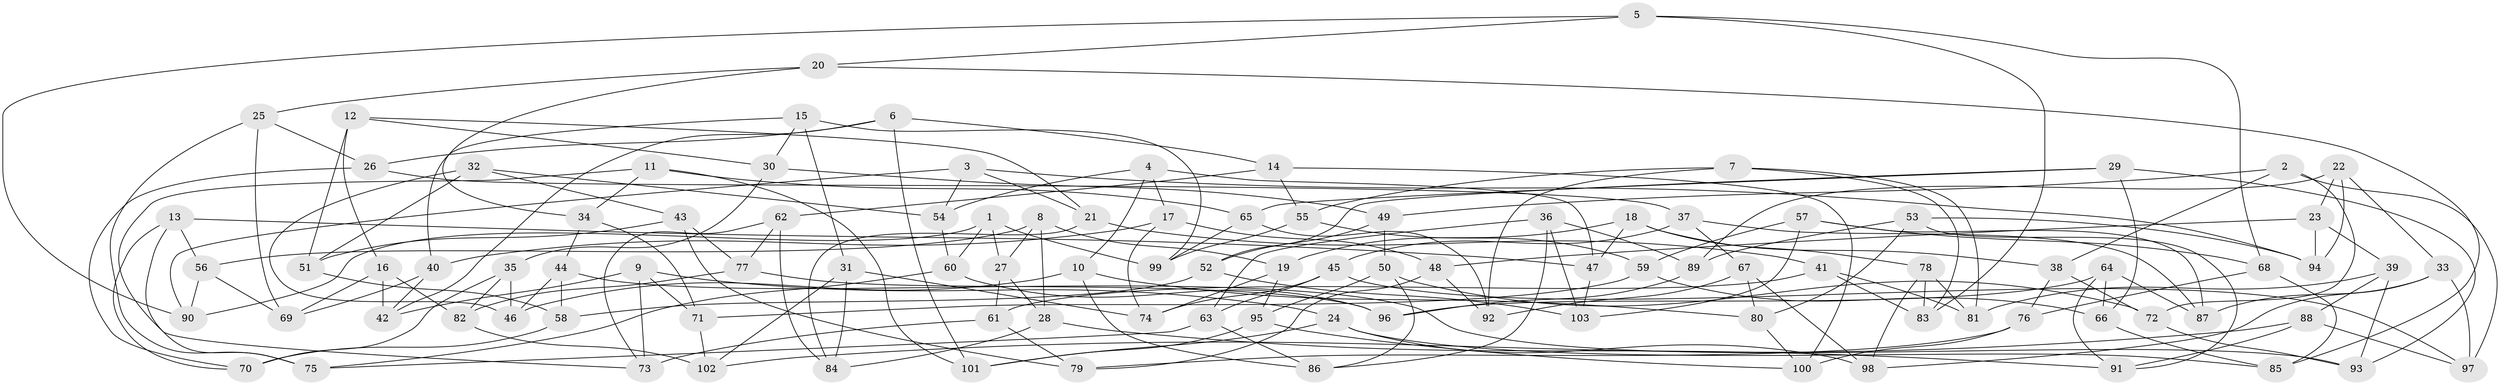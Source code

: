 // Generated by graph-tools (version 1.1) at 2025/58/03/09/25 04:58:28]
// undirected, 103 vertices, 206 edges
graph export_dot {
graph [start="1"]
  node [color=gray90,style=filled];
  1;
  2;
  3;
  4;
  5;
  6;
  7;
  8;
  9;
  10;
  11;
  12;
  13;
  14;
  15;
  16;
  17;
  18;
  19;
  20;
  21;
  22;
  23;
  24;
  25;
  26;
  27;
  28;
  29;
  30;
  31;
  32;
  33;
  34;
  35;
  36;
  37;
  38;
  39;
  40;
  41;
  42;
  43;
  44;
  45;
  46;
  47;
  48;
  49;
  50;
  51;
  52;
  53;
  54;
  55;
  56;
  57;
  58;
  59;
  60;
  61;
  62;
  63;
  64;
  65;
  66;
  67;
  68;
  69;
  70;
  71;
  72;
  73;
  74;
  75;
  76;
  77;
  78;
  79;
  80;
  81;
  82;
  83;
  84;
  85;
  86;
  87;
  88;
  89;
  90;
  91;
  92;
  93;
  94;
  95;
  96;
  97;
  98;
  99;
  100;
  101;
  102;
  103;
  1 -- 90;
  1 -- 99;
  1 -- 27;
  1 -- 60;
  2 -- 38;
  2 -- 97;
  2 -- 72;
  2 -- 49;
  3 -- 54;
  3 -- 94;
  3 -- 90;
  3 -- 21;
  4 -- 54;
  4 -- 47;
  4 -- 10;
  4 -- 17;
  5 -- 68;
  5 -- 90;
  5 -- 20;
  5 -- 83;
  6 -- 101;
  6 -- 14;
  6 -- 42;
  6 -- 26;
  7 -- 55;
  7 -- 83;
  7 -- 92;
  7 -- 81;
  8 -- 56;
  8 -- 19;
  8 -- 28;
  8 -- 27;
  9 -- 42;
  9 -- 24;
  9 -- 71;
  9 -- 73;
  10 -- 80;
  10 -- 46;
  10 -- 86;
  11 -- 65;
  11 -- 101;
  11 -- 73;
  11 -- 34;
  12 -- 30;
  12 -- 51;
  12 -- 21;
  12 -- 16;
  13 -- 56;
  13 -- 75;
  13 -- 47;
  13 -- 70;
  14 -- 55;
  14 -- 62;
  14 -- 100;
  15 -- 31;
  15 -- 40;
  15 -- 99;
  15 -- 30;
  16 -- 42;
  16 -- 69;
  16 -- 82;
  17 -- 40;
  17 -- 48;
  17 -- 74;
  18 -- 78;
  18 -- 38;
  18 -- 47;
  18 -- 19;
  19 -- 95;
  19 -- 74;
  20 -- 85;
  20 -- 25;
  20 -- 34;
  21 -- 41;
  21 -- 84;
  22 -- 89;
  22 -- 33;
  22 -- 94;
  22 -- 23;
  23 -- 94;
  23 -- 39;
  23 -- 48;
  24 -- 98;
  24 -- 101;
  24 -- 85;
  25 -- 75;
  25 -- 69;
  25 -- 26;
  26 -- 70;
  26 -- 37;
  27 -- 61;
  27 -- 28;
  28 -- 84;
  28 -- 91;
  29 -- 66;
  29 -- 93;
  29 -- 52;
  29 -- 65;
  30 -- 35;
  30 -- 49;
  31 -- 84;
  31 -- 102;
  31 -- 74;
  32 -- 54;
  32 -- 43;
  32 -- 46;
  32 -- 51;
  33 -- 98;
  33 -- 87;
  33 -- 97;
  34 -- 44;
  34 -- 71;
  35 -- 82;
  35 -- 70;
  35 -- 46;
  36 -- 63;
  36 -- 103;
  36 -- 89;
  36 -- 86;
  37 -- 87;
  37 -- 45;
  37 -- 67;
  38 -- 72;
  38 -- 76;
  39 -- 81;
  39 -- 88;
  39 -- 93;
  40 -- 42;
  40 -- 69;
  41 -- 83;
  41 -- 81;
  41 -- 61;
  43 -- 51;
  43 -- 77;
  43 -- 79;
  44 -- 58;
  44 -- 93;
  44 -- 46;
  45 -- 97;
  45 -- 74;
  45 -- 63;
  47 -- 103;
  48 -- 79;
  48 -- 92;
  49 -- 50;
  49 -- 52;
  50 -- 95;
  50 -- 86;
  50 -- 72;
  51 -- 58;
  52 -- 103;
  52 -- 58;
  53 -- 89;
  53 -- 94;
  53 -- 91;
  53 -- 80;
  54 -- 60;
  55 -- 59;
  55 -- 99;
  56 -- 69;
  56 -- 90;
  57 -- 68;
  57 -- 87;
  57 -- 59;
  57 -- 103;
  58 -- 70;
  59 -- 71;
  59 -- 66;
  60 -- 96;
  60 -- 75;
  61 -- 79;
  61 -- 73;
  62 -- 73;
  62 -- 77;
  62 -- 84;
  63 -- 86;
  63 -- 75;
  64 -- 87;
  64 -- 66;
  64 -- 96;
  64 -- 91;
  65 -- 92;
  65 -- 99;
  66 -- 85;
  67 -- 80;
  67 -- 92;
  67 -- 98;
  68 -- 76;
  68 -- 85;
  71 -- 102;
  72 -- 93;
  76 -- 100;
  76 -- 79;
  77 -- 96;
  77 -- 82;
  78 -- 98;
  78 -- 83;
  78 -- 81;
  80 -- 100;
  82 -- 102;
  88 -- 97;
  88 -- 91;
  88 -- 102;
  89 -- 96;
  95 -- 100;
  95 -- 101;
}
